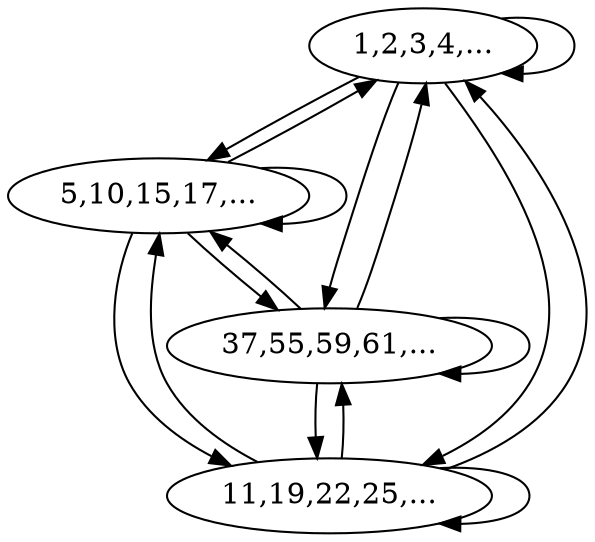 digraph G {
0[label="1,2,3,4,...", color="black", bgcolor="lightgrey"];
1[label="5,10,15,17,...", color="black", bgcolor="lightgrey"];
2[label="11,19,22,25,...", color="black", bgcolor="lightgrey"];
3[label="37,55,59,61,...", color="black", bgcolor="lightgrey"];
0->0 ;
0->1 ;
0->2 ;
0->3 ;
1->0 ;
1->1 ;
1->2 ;
1->3 ;
2->0 ;
2->1 ;
2->2 ;
2->3 ;
3->0 ;
3->1 ;
3->2 ;
3->3 ;
}
